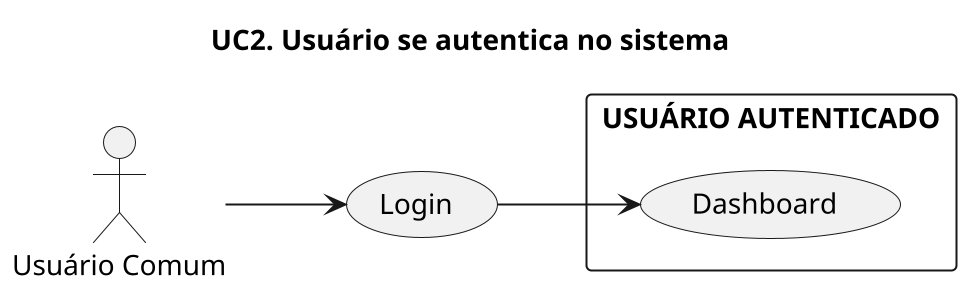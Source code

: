 @startuml
left to right direction
title "UC2. Usuário se autentica no sistema"
scale 2

User as "Usuário Comum"

rectangle "USUÁRIO AUTENTICADO" {
    (Dashboard) as Dashboard
}

(Login) as Login

User --> Login
Login --> Dashboard

@enduml
